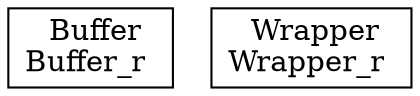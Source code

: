 digraph {
Buffer_r [ label=" Buffer\nBuffer_r " shape= box ]
Wrapper_r [ label=" Wrapper\nWrapper_r " shape= box ]

}
